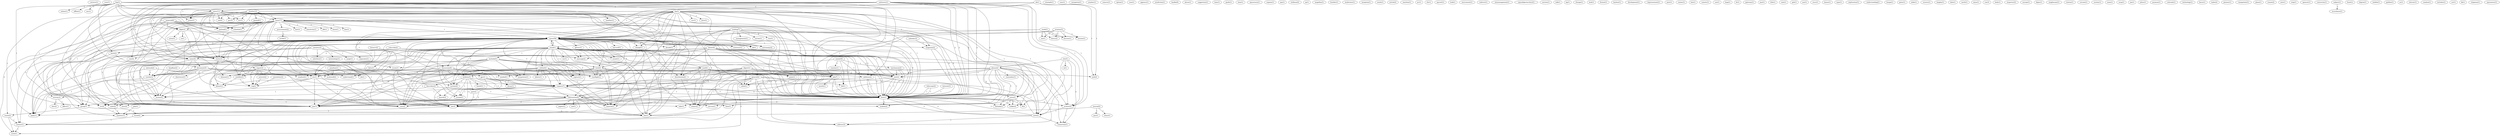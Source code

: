digraph G {
  retrieve [ label="retrieve(1)" ];
  runs [ label="runs(1)" ];
  faq [ label="faq(3)" ];
  news [ label="news(11)" ];
  offline [ label="offline(1)" ];
  unc [ label="unc(1)" ];
  edu [ label="edu(7)" ];
  space [ label="space(58)" ];
  information [ label="information(9)" ];
  group [ label="group(7)" ];
  variety [ label="variety(3)" ];
  leech [ label="leech(2)" ];
  etc [ label="etc(1)" ];
  net [ label="net(3)" ];
  addition [ label="addition(2)" ];
  list [ label="list(2)" ];
  enfant [ label="enfant(1)" ];
  list [ label="list(21)" ];
  example [ label="example(1)" ];
  cary [ label="cary(1)" ];
  navigation [ label="navigation(1)" ];
  shuttle [ label="shuttle(12)" ];
  yee [ label="yee(2)" ];
  gov [ label="gov(5)" ];
  gandalf [ label="gandalf(1)" ];
  arc [ label="arc(1)" ];
  nasa [ label="nasa(17)" ];
  flight [ label="flight(3)" ];
  payload [ label="payload(1)" ];
  distribution [ label="distribution(2)" ];
  status [ label="status(3)" ];
  com [ label="com(4)" ];
  email [ label="email(11)" ];
  orbital [ label="orbital(2)" ];
  debris [ label="debris(1)" ];
  included [ label="included(1)" ];
  name [ label="name(4)" ];
  discussion [ label="discussion(4)" ];
  propulsion [ label="propulsion(1)" ];
  capture [ label="capture(1)" ];
  tech [ label="tech(4)" ];
  vac [ label="vac(1)" ];
  starflight [ label="starflight(1)" ];
  isunet [ label="isunet(1)" ];
  gps [ label="gps(1)" ];
  request [ label="request(7)" ];
  join [ label="join(7)" ];
  cmu [ label="cmu(2)" ];
  access [ label="access(5)" ];
  esseye [ label="esseye(1)" ];
  archive [ label="archive(3)" ];
  removal [ label="removal(1)" ];
  message [ label="message(2)" ];
  don [ label="don(1)" ];
  number [ label="number(1)" ];
  decay [ label="decay(1)" ];
  astro [ label="astro(3)" ];
  element [ label="element(1)" ];
  remove [ label="remove(1)" ];
  option [ label="option(1)" ];
  rose [ label="rose(1)" ];
  appears [ label="appears(1)" ];
  prediction [ label="prediction(1)" ];
  baalke [ label="baalke(6)" ];
  abuse [ label="abuse(1)" ];
  suggestion [ label="suggestion(1)" ];
  ham [ label="ham(1)" ];
  guide [ label="guide(1)" ];
  item [ label="item(1)" ];
  spacewarn [ label="spacewarn(1)" ];
  mail [ label="mail(4)" ];
  bulletin [ label="bulletin(3)" ];
  system [ label="system(4)" ];
  wrote [ label="wrote(1)" ];
  uk [ label="uk(1)" ];
  pub [ label="pub(2)" ];
  eugene [ label="eugene(1)" ];
  spx [ label="spx(1)" ];
  wollman [ label="wollman(2)" ];
  sp [ label="sp(1)" ];
  magellan [ label="magellan(1)" ];
  boulder [ label="boulder(1)" ];
  moderator [ label="moderator(1)" ];
  inception [ label="inception(1)" ];
  sends [ label="sends(1)" ];
  article [ label="article(2)" ];
  machine [ label="machine(1)" ];
  jsc [ label="jsc(1)" ];
  sfu [ label="sfu(1)" ];
  garrett [ label="garrett(1)" ];
  material [ label="material(6)" ];
  schedule [ label="schedule(1)" ];
  apply [ label="apply(1)" ];
  sedsnews [ label="sedsnews(1)" ];
  press [ label="press(1)" ];
  site [ label="site(3)" ];
  please [ label="please(2)" ];
  note [ label="note(1)" ];
  xi [ label="xi(1)" ];
  connection [ label="connection(1)" ];
  note [ label="note(2)" ];
  look [ label="look(1)" ];
  enviroment [ label="enviroment(1)" ];
  redirect [ label="redirect(1)" ];
  weather [ label="weather(1)" ];
  summary [ label="summary(1)" ];
  misc [ label="misc(2)" ];
  magazine [ label="magazine(2)" ];
  radio [ label="radio(2)" ];
  waste [ label="waste(2)" ];
  fraud [ label="fraud(2)" ];
  kd [ label="kd(1)" ];
  rec [ label="rec(2)" ];
  amateur [ label="amateur(1)" ];
  aviation [ label="aviation(3)" ];
  zoo [ label="zoo(1)" ];
  henry [ label="henry(2)" ];
  focuses [ label="focuses(1)" ];
  toronto [ label="toronto(1)" ];
  mailing [ label="mailing(7)" ];
  vice [ label="vice(1)" ];
  point [ label="point(1)" ];
  management [ label="management(1)" ];
  change [ label="change(1)" ];
  decade [ label="decade(1)" ];
  carries [ label="carries(1)" ];
  sent [ label="sent(2)" ];
  relays [ label="relays(2)" ];
  mismanagement [ label="mismanagement(1)" ];
  spacedigestarchive [ label="spacedigestarchive(1)" ];
  section [ label="section(1)" ];
  sedsnews [ label="sedsnews(1)" ];
  week [ label="week(3)" ];
  address [ label="address(3)" ];
  email [ label="email(1)" ];
  netnews [ label="netnews(3)" ];
  interface [ label="interface(1)" ];
  terminology [ label="terminology(1)" ];
  range [ label="range(1)" ];
  separates [ label="separates(1)" ];
  uk [ label="uk(1)" ];
  talk [ label="talk(1)" ];
  part [ label="part(2)" ];
  describes [ label="describes(2)" ];
  board [ label="board(1)" ];
  launch [ label="launch(3)" ];
  hg [ label="hg(1)" ];
  rbunge [ label="rbunge(1)" ];
  lack [ label="lack(1)" ];
  time [ label="time(1)" ];
  take [ label="take(1)" ];
  service [ label="service(1)" ];
  remember [ label="remember(1)" ];
  format [ label="format(1)" ];
  month [ label="month(1)" ];
  landsat [ label="landsat(1)" ];
  development [ label="development(1)" ];
  imprisonment [ label="imprisonment(1)" ];
  post [ label="post(1)" ];
  ftp [ label="ftp(5)" ];
  document [ label="document(3)" ];
  understand [ label="understand(1)" ];
  needed [ label="needed(1)" ];
  stanford [ label="stanford(1)" ];
  usr [ label="usr(1)" ];
  intro [ label="intro(1)" ];
  astronomy [ label="astronomy(2)" ];
  helsinki [ label="helsinki(1)" ];
  fi [ label="fi(2)" ];
  veikko [ label="veikko(2)" ];
  makela [ label="makela(2)" ];
  center [ label="center(1)" ];
  box [ label="box(1)" ];
  comets [ label="comets(1)" ];
  activity [ label="activity(3)" ];
  use [ label="use(1)" ];
  lang [ label="lang(1)" ];
  bt [ label="bt(1)" ];
  shortwave [ label="shortwave(1)" ];
  gateway [ label="gateway(1)" ];
  jost [ label="jost(1)" ];
  contact [ label="contact(1)" ];
  fact [ label="fact(1)" ];
  sensitivity [ label="sensitivity(1)" ];
  write [ label="write(1)" ];
  afit [ label="afit(1)" ];
  learn [ label="learn(1)" ];
  line [ label="line(1)" ];
  contact [ label="contact(1)" ];
  kelso [ label="kelso(1)" ];
  procurement [ label="procurement(2)" ];
  axion [ label="axion(1)" ];
  co [ label="co(1)" ];
  title [ label="title(1)" ];
  listserv [ label="listserv(2)" ];
  harvard [ label="harvard(1)" ];
  report [ label="report(3)" ];
  satellite [ label="satellite(3)" ];
  org [ label="org(2)" ];
  fidonet [ label="fidonet(1)" ];
  called [ label="called(1)" ];
  glennc [ label="glennc(1)" ];
  mcdowell [ label="mcdowell(2)" ];
  cfa [ label="cfa(1)" ];
  cate [ label="cate(1)" ];
  qub [ label="qub(1)" ];
  asa [ label="asa(1)" ];
  expect [ label="expect(1)" ];
  see [ label="see(1)" ];
  cisco [ label="cisco(1)" ];
  oler [ label="oler(2)" ];
  effect [ label="effect(1)" ];
  bitnet [ label="bitnet(4)" ];
  general [ label="general(2)" ];
  fall [ label="fall(1)" ];
  hanse [ label="hanse(1)" ];
  type [ label="type(1)" ];
  exploration [ label="exploration(1)" ];
  talk [ label="talk(1)" ];
  understanding [ label="understanding(1)" ];
  bunge [ label="bunge(1)" ];
  peter [ label="peter(1)" ];
  mike [ label="mike(1)" ];
  receive [ label="receive(1)" ];
  langley [ label="langley(1)" ];
  date [ label="date(1)" ];
  earth [ label="earth(1)" ];
  journal [ label="journal(2)" ];
  gsu [ label="gsu(1)" ];
  chara [ label="chara(1)" ];
  network [ label="network(2)" ];
  miya [ label="miya(1)" ];
  ron [ label="ron(3)" ];
  body [ label="body(1)" ];
  inspector [ label="inspector(2)" ];
  subscribe [ label="subscribe(2)" ];
  europe [ label="europe(1)" ];
  usenet [ label="usenet(6)" ];
  mechanism [ label="mechanism(2)" ];
  reaches [ label="reaches(1)" ];
  headline [ label="headline(2)" ];
  digex [ label="digex(1)" ];
  newsletter [ label="newsletter(2)" ];
  magliacane [ label="magliacane(1)" ];
  calendar [ label="calendar(3)" ];
  station [ label="station(1)" ];
  version [ label="version(1)" ];
  society [ label="society(1)" ];
  digest [ label="digest(1)" ];
  telescope [ label="telescope(2)" ];
  none [ label="none(1)" ];
  uucp [ label="uucp(1)" ];
  jon [ label="jon(1)" ];
  julius [ label="julius(1)" ];
  purpose [ label="purpose(1)" ];
  activist [ label="activist(2)" ];
  colorado [ label="colorado(1)" ];
  technology [ label="technology(1)" ];
  barry [ label="barry(1)" ];
  index [ label="index(2)" ];
  pioneer [ label="pioneer(1)" ];
  renegotiate [ label="renegotiate(1)" ];
  plaza [ label="plaza(1)" ];
  ronnie [ label="ronnie(2)" ];
  sets [ label="sets(1)" ];
  jonathan [ label="jonathan(1)" ];
  step [ label="step(1)" ];
  spencer [ label="spencer(1)" ];
  university [ label="university(1)" ];
  internet [ label="internet(3)" ];
  subject [ label="subject(1)" ];
  accordance [ label="accordance(1)" ];
  funet [ label="funet(1)" ];
  degree [ label="degree(1)" ];
  hubble [ label="hubble(1)" ];
  gailileo [ label="gailileo(1)" ];
  ac [ label="ac(1)" ];
  sherzer [ label="sherzer(1)" ];
  sedsnews [ label="sedsnews(1)" ];
  readme [ label="readme(1)" ];
  includes [ label="includes(1)" ];
  act [ label="act(1)" ];
  kb [ label="kb(1)" ];
  chapman [ label="chapman(1)" ];
  john [ label="john(1)" ];
  spacenews [ label="spacenews(1)" ];
  inside [ label="inside(1)" ];
  faq -> news [ label="1" ];
  faq -> offline [ label="1" ];
  faq -> unc [ label="1" ];
  faq -> edu [ label="1" ];
  faq -> space [ label="1" ];
  faq -> information [ label="1" ];
  faq -> group [ label="1" ];
  faq -> variety [ label="1" ];
  faq -> leech [ label="1" ];
  faq -> etc [ label="1" ];
  faq -> net [ label="1" ];
  faq -> addition [ label="1" ];
  faq -> list [ label="1" ];
  faq -> enfant [ label="1" ];
  faq -> list [ label="1" ];
  shuttle -> yee [ label="1" ];
  shuttle -> gov [ label="1" ];
  shuttle -> gandalf [ label="1" ];
  shuttle -> arc [ label="1" ];
  shuttle -> nasa [ label="1" ];
  shuttle -> flight [ label="2" ];
  shuttle -> payload [ label="2" ];
  shuttle -> distribution [ label="2" ];
  shuttle -> status [ label="3" ];
  shuttle -> com [ label="1" ];
  shuttle -> list [ label="2" ];
  shuttle -> list [ label="2" ];
  email -> orbital [ label="1" ];
  email -> debris [ label="1" ];
  email -> included [ label="1" ];
  email -> edu [ label="3" ];
  email -> name [ label="2" ];
  email -> space [ label="2" ];
  email -> discussion [ label="1" ];
  email -> propulsion [ label="1" ];
  email -> com [ label="2" ];
  email -> capture [ label="1" ];
  email -> tech [ label="1" ];
  email -> etc [ label="1" ];
  email -> vac [ label="1" ];
  email -> starflight [ label="1" ];
  email -> isunet [ label="1" ];
  email -> list [ label="4" ];
  email -> gps [ label="1" ];
  email -> request [ label="5" ];
  email -> join [ label="6" ];
  email -> cmu [ label="2" ];
  email -> access [ label="1" ];
  email -> esseye [ label="1" ];
  email -> archive [ label="2" ];
  email -> removal [ label="1" ];
  email -> message [ label="1" ];
  email -> list [ label="4" ];
  email -> don [ label="1" ];
  orbital -> debris [ label="1" ];
  orbital -> edu [ label="1" ];
  orbital -> decay [ label="1" ];
  orbital -> information [ label="1" ];
  orbital -> astro [ label="1" ];
  orbital -> etc [ label="1" ];
  orbital -> request [ label="1" ];
  orbital -> join [ label="1" ];
  orbital -> cmu [ label="1" ];
  orbital -> element [ label="2" ];
  orbital -> removal [ label="1" ];
  included -> mail [ label="1" ];
  included -> bulletin [ label="1" ];
  included -> edu [ label="1" ];
  included -> propulsion [ label="1" ];
  included -> capture [ label="1" ];
  included -> system [ label="1" ];
  included -> etc [ label="1" ];
  included -> starflight [ label="1" ];
  included -> request [ label="1" ];
  included -> join [ label="1" ];
  included -> cmu [ label="1" ];
  included -> wrote [ label="1" ];
  included -> removal [ label="1" ];
  uk -> news [ label="1" ];
  uk -> space [ label="1" ];
  uk -> pub [ label="1" ];
  material -> flight [ label="1" ];
  material -> space [ label="2" ];
  material -> payload [ label="1" ];
  material -> group [ label="1" ];
  material -> status [ label="1" ];
  material -> schedule [ label="1" ];
  material -> apply [ label="1" ];
  sedsnews -> news [ label="1" ];
  sedsnews -> press [ label="1" ];
  sedsnews -> name [ label="1" ];
  sedsnews -> status [ label="1" ];
  sedsnews -> list [ label="2" ];
  sedsnews -> join [ label="1" ];
  sedsnews -> archive [ label="1" ];
  sedsnews -> list [ label="2" ];
  site -> please [ label="2" ];
  site -> note [ label="2" ];
  site -> xi [ label="1" ];
  site -> connection [ label="2" ];
  site -> note [ label="2" ];
  news -> press [ label="1" ];
  news -> yee [ label="1" ];
  news -> weather [ label="1" ];
  news -> gov [ label="1" ];
  news -> arc [ label="1" ];
  news -> nasa [ label="1" ];
  news -> flight [ label="1" ];
  news -> information [ label="1" ];
  news -> payload [ label="1" ];
  news -> group [ label="2" ];
  news -> status [ label="2" ];
  news -> summary [ label="1" ];
  news -> schedule [ label="1" ];
  news -> misc [ label="1" ];
  news -> variety [ label="1" ];
  news -> magazine [ label="1" ];
  news -> radio [ label="1" ];
  news -> waste [ label="1" ];
  news -> fraud [ label="1" ];
  news -> kd [ label="1" ];
  news -> rec [ label="1" ];
  news -> amateur [ label="1" ];
  aviation -> edu [ label="1" ];
  aviation -> space [ label="2" ];
  aviation -> zoo [ label="1" ];
  aviation -> henry [ label="1" ];
  aviation -> focuses [ label="1" ];
  aviation -> toronto [ label="1" ];
  mailing -> vice [ label="2" ];
  mailing -> point [ label="1" ];
  mailing -> management [ label="1" ];
  mailing -> space [ label="1" ];
  mailing -> distribution [ label="1" ];
  mailing -> change [ label="1" ];
  mailing -> decade [ label="1" ];
  mailing -> carries [ label="1" ];
  mailing -> sent [ label="1" ];
  mailing -> list [ label="4" ];
  mailing -> relays [ label="1" ];
  mailing -> list [ label="4" ];
  sedsnews -> press [ label="1" ];
  sedsnews -> name [ label="1" ];
  sedsnews -> status [ label="1" ];
  sedsnews -> list [ label="2" ];
  sedsnews -> join [ label="1" ];
  sedsnews -> archive [ label="1" ];
  sedsnews -> list [ label="2" ];
  week -> edu [ label="1" ];
  week -> space [ label="1" ];
  week -> zoo [ label="1" ];
  week -> henry [ label="1" ];
  week -> focuses [ label="1" ];
  week -> toronto [ label="1" ];
  mail -> bulletin [ label="1" ];
  mail -> point [ label="1" ];
  mail -> distribution [ label="1" ];
  mail -> address [ label="1" ];
  mail -> sent [ label="2" ];
  mail -> list [ label="2" ];
  mail -> request [ label="1" ];
  mail -> email [ label="1" ];
  mail -> relays [ label="1" ];
  mail -> list [ label="2" ];
  netnews -> interface [ label="1" ];
  netnews -> name [ label="1" ];
  netnews -> terminology [ label="1" ];
  netnews -> group [ label="1" ];
  netnews -> range [ label="1" ];
  netnews -> access [ label="1" ];
  netnews -> separates [ label="1" ];
  uk -> space [ label="1" ];
  uk -> pub [ label="1" ];
  bulletin -> decay [ label="1" ];
  bulletin -> part [ label="1" ];
  bulletin -> describes [ label="1" ];
  bulletin -> information [ label="1" ];
  bulletin -> board [ label="1" ];
  bulletin -> launch [ label="1" ];
  bulletin -> system [ label="1" ];
  bulletin -> net [ label="1" ];
  please -> note [ label="1" ];
  please -> information [ label="1" ];
  please -> time [ label="1" ];
  please -> address [ label="2" ];
  please -> take [ label="1" ];
  please -> sent [ label="1" ];
  please -> service [ label="1" ];
  please -> net [ label="1" ];
  please -> list [ label="2" ];
  please -> request [ label="2" ];
  please -> remember [ label="1" ];
  please -> connection [ label="1" ];
  please -> note [ label="1" ];
  please -> list [ label="2" ];
  please -> don [ label="1" ];
  note -> address [ label="1" ];
  note -> list [ label="2" ];
  note -> request [ label="1" ];
  note -> connection [ label="1" ];
  note -> list [ label="2" ];
  edu -> month [ label="1" ];
  edu -> list [ label="1" ];
  edu -> join [ label="2" ];
  edu -> list [ label="1" ];
  ftp -> document [ label="1" ];
  ftp -> nasa [ label="1" ];
  ftp -> space [ label="2" ];
  ftp -> understand [ label="1" ];
  ftp -> needed [ label="1" ];
  ftp -> astro [ label="1" ];
  ftp -> stanford [ label="1" ];
  ftp -> tech [ label="1" ];
  ftp -> usr [ label="1" ];
  ftp -> intro [ label="1" ];
  ftp -> astronomy [ label="1" ];
  ftp -> list [ label="1" ];
  ftp -> request [ label="1" ];
  ftp -> helsinki [ label="1" ];
  ftp -> email [ label="1" ];
  ftp -> fi [ label="1" ];
  ftp -> veikko [ label="1" ];
  ftp -> cmu [ label="1" ];
  ftp -> access [ label="1" ];
  ftp -> makela [ label="1" ];
  ftp -> list [ label="1" ];
  ftp -> don [ label="1" ];
  part -> net [ label="1" ];
  describes -> space [ label="1" ];
  describes -> information [ label="1" ];
  describes -> activity [ label="1" ];
  describes -> launch [ label="1" ];
  name -> document [ label="1" ];
  name -> space [ label="1" ];
  name -> variety [ label="1" ];
  name -> net [ label="1" ];
  name -> apply [ label="1" ];
  name -> join [ label="1" ];
  document -> shortwave [ label="1" ];
  document -> understand [ label="1" ];
  document -> needed [ label="1" ];
  document -> stanford [ label="1" ];
  document -> misc [ label="1" ];
  document -> variety [ label="1" ];
  document -> radio [ label="1" ];
  document -> apply [ label="1" ];
  document -> rec [ label="1" ];
  document -> pub [ label="1" ];
  nasa -> flight [ label="3" ];
  nasa -> space [ label="1" ];
  nasa -> payload [ label="3" ];
  nasa -> activity [ label="1" ];
  nasa -> status [ label="3" ];
  nasa -> schedule [ label="3" ];
  nasa -> variety [ label="3" ];
  nasa -> contact [ label="3" ];
  nasa -> fact [ label="1" ];
  nasa -> system [ label="1" ];
  nasa -> sensitivity [ label="1" ];
  nasa -> sent [ label="1" ];
  nasa -> write [ label="2" ];
  nasa -> afit [ label="1" ];
  nasa -> list [ label="1" ];
  nasa -> learn [ label="1" ];
  nasa -> line [ label="1" ];
  nasa -> contact [ label="3" ];
  nasa -> access [ label="1" ];
  nasa -> wrote [ label="1" ];
  nasa -> kelso [ label="1" ];
  nasa -> element [ label="1" ];
  nasa -> list [ label="1" ];
  nasa -> procurement [ label="1" ];
  flight -> space [ label="2" ];
  flight -> status [ label="1" ];
  flight -> axion [ label="2" ];
  flight -> co [ label="2" ];
  listserv -> join [ label="1" ];
  listserv -> message [ label="1" ];
  space -> information [ label="1" ];
  space -> group [ label="1" ];
  space -> distribution [ label="1" ];
  space -> discussion [ label="1" ];
  space -> status [ label="1" ];
  space -> summary [ label="1" ];
  space -> astro [ label="1" ];
  space -> propulsion [ label="3" ];
  space -> address [ label="1" ];
  space -> capture [ label="3" ];
  space -> change [ label="2" ];
  space -> decade [ label="2" ];
  space -> misc [ label="1" ];
  space -> harvard [ label="1" ];
  space -> tech [ label="2" ];
  space -> report [ label="2" ];
  space -> variety [ label="1" ];
  space -> magazine [ label="1" ];
  space -> leech [ label="1" ];
  space -> etc [ label="4" ];
  space -> radio [ label="1" ];
  space -> sent [ label="1" ];
  space -> starflight [ label="3" ];
  space -> net [ label="1" ];
  space -> satellite [ label="1" ];
  space -> isunet [ label="1" ];
  space -> astronomy [ label="1" ];
  space -> org [ label="2" ];
  space -> fidonet [ label="1" ];
  space -> called [ label="5" ];
  space -> list [ label="6" ];
  space -> request [ label="7" ];
  space -> apply [ label="1" ];
  space -> join [ label="4" ];
  space -> email [ label="2" ];
  space -> kd [ label="1" ];
  space -> cmu [ label="3" ];
  space -> rec [ label="1" ];
  space -> access [ label="2" ];
  space -> relays [ label="1" ];
  space -> glennc [ label="1" ];
  space -> mcdowell [ label="1" ];
  space -> removal [ label="3" ];
  space -> list [ label="6" ];
  space -> don [ label="2" ];
  space -> amateur [ label="1" ];
  space -> cfa [ label="1" ];
  information -> group [ label="2" ];
  information -> time [ label="1" ];
  information -> misc [ label="1" ];
  information -> take [ label="1" ];
  information -> radio [ label="1" ];
  information -> service [ label="1" ];
  information -> net [ label="3" ];
  information -> expect [ label="1" ];
  information -> rec [ label="1" ];
  information -> don [ label="1" ];
  information -> see [ label="1" ];
  information -> amateur [ label="1" ];
  activity -> oler [ label="1" ];
  activity -> effect [ label="1" ];
  group -> waste [ label="1" ];
  group -> fraud [ label="1" ];
  distribution -> relays [ label="1" ];
  discussion -> propulsion [ label="2" ];
  discussion -> capture [ label="2" ];
  discussion -> system [ label="1" ];
  discussion -> etc [ label="2" ];
  discussion -> starflight [ label="2" ];
  discussion -> satellite [ label="1" ];
  discussion -> request [ label="2" ];
  discussion -> join [ label="2" ];
  discussion -> cmu [ label="2" ];
  discussion -> removal [ label="2" ];
  bitnet -> status [ label="1" ];
  bitnet -> general [ label="2" ];
  bitnet -> fall [ label="1" ];
  bitnet -> net [ label="1" ];
  bitnet -> addition [ label="1" ];
  bitnet -> called [ label="1" ];
  bitnet -> list [ label="2" ];
  bitnet -> join [ label="1" ];
  bitnet -> message [ label="1" ];
  bitnet -> list [ label="2" ];
  status -> report [ label="1" ];
  status -> etc [ label="1" ];
  status -> satellite [ label="1" ];
  status -> org [ label="1" ];
  status -> fidonet [ label="1" ];
  astro -> helsinki [ label="1" ];
  astro -> fi [ label="1" ];
  astro -> veikko [ label="1" ];
  astro -> makela [ label="1" ];
  com -> join [ label="2" ];
  journal -> gsu [ label="1" ];
  journal -> chara [ label="1" ];
  journal -> don [ label="1" ];
  network -> variety [ label="1" ];
  network -> net [ label="1" ];
  network -> apply [ label="1" ];
  general -> fall [ label="1" ];
  general -> contact [ label="2" ];
  general -> net [ label="1" ];
  general -> write [ label="2" ];
  general -> called [ label="1" ];
  general -> list [ label="1" ];
  general -> request [ label="1" ];
  general -> contact [ label="2" ];
  general -> note [ label="1" ];
  general -> list [ label="1" ];
  subscribe -> join [ label="2" ];
  subscribe -> message [ label="1" ];
  usenet -> fall [ label="1" ];
  usenet -> mechanism [ label="1" ];
  usenet -> reaches [ label="1" ];
  usenet -> sent [ label="1" ];
  usenet -> net [ label="1" ];
  tech -> etc [ label="2" ];
  tech -> starflight [ label="2" ];
  tech -> list [ label="2" ];
  tech -> join [ label="2" ];
  tech -> cmu [ label="2" ];
  tech -> access [ label="2" ];
  tech -> removal [ label="2" ];
  tech -> list [ label="2" ];
  tech -> don [ label="2" ];
  headline -> variety [ label="1" ];
  report -> etc [ label="1" ];
  report -> satellite [ label="1" ];
  report -> org [ label="1" ];
  report -> fidonet [ label="1" ];
  report -> mcdowell [ label="1" ];
  report -> cfa [ label="1" ];
  mechanism -> sent [ label="1" ];
  mechanism -> list [ label="1" ];
  mechanism -> relays [ label="1" ];
  mechanism -> list [ label="1" ];
  variety -> net [ label="1" ];
  variety -> apply [ label="1" ];
  newsletter -> org [ label="1" ];
  contact -> write [ label="1" ];
  calendar -> magazine [ label="1" ];
  magazine -> list [ label="1" ];
  magazine -> list [ label="1" ];
  digest -> system [ label="1" ];
  digest -> sent [ label="1" ];
  digest -> addition [ label="1" ];
  digest -> satellite [ label="1" ];
  digest -> called [ label="1" ];
  digest -> list [ label="3" ];
  digest -> request [ label="1" ];
  digest -> relays [ label="1" ];
  digest -> list [ label="3" ];
  system -> net [ label="1" ];
  telescope -> list [ label="1" ];
  telescope -> list [ label="1" ];
  leech -> net [ label="1" ];
  leech -> apply [ label="1" ];
  etc -> org [ label="1" ];
  etc -> fidonet [ label="1" ];
  etc -> request [ label="1" ];
  etc -> join [ label="1" ];
  etc -> cmu [ label="1" ];
  radio -> amateur [ label="1" ];
  sent -> list [ label="1" ];
  sent -> request [ label="1" ];
  sent -> email [ label="2" ];
  sent -> relays [ label="1" ];
  sent -> list [ label="1" ];
  waste -> write [ label="1" ];
  waste -> contact [ label="1" ];
  activist -> org [ label="1" ];
  net -> apply [ label="1" ];
  net -> don [ label="1" ];
  addition -> called [ label="1" ];
  addition -> list [ label="1" ];
  addition -> list [ label="1" ];
  satellite -> org [ label="1" ];
  satellite -> fidonet [ label="1" ];
  fraud -> contact [ label="1" ];
  jonathan -> mcdowell [ label="1" ];
  jonathan -> cfa [ label="1" ];
  list -> request [ label="3" ];
  list -> join [ label="1" ];
  list -> helsinki [ label="1" ];
  list -> fi [ label="1" ];
  list -> veikko [ label="1" ];
  list -> cmu [ label="1" ];
  list -> archive [ label="2" ];
  list -> relays [ label="2" ];
  list -> makela [ label="1" ];
  list -> removal [ label="1" ];
  gps -> request [ label="1" ];
  gps -> join [ label="1" ];
  gps -> esseye [ label="1" ];
  gps -> list [ label="1" ];
  request -> join [ label="3" ];
  request -> cmu [ label="1" ];
  request -> access [ label="1" ];
  request -> esseye [ label="1" ];
  request -> list [ label="1" ];
  request -> don [ label="1" ];
  internet -> list [ label="1" ];
  subject -> accordance [ label="1" ];
  join -> list [ label="1" ];
  email -> cmu [ label="2" ];
  email -> access [ label="1" ];
  email -> esseye [ label="1" ];
  email -> archive [ label="2" ];
  email -> removal [ label="1" ];
  email -> message [ label="1" ];
  email -> list [ label="4" ];
  email -> don [ label="1" ];
  sedsnews -> archive [ label="1" ];
  sedsnews -> list [ label="2" ];
  rec -> amateur [ label="1" ];
  archive -> connection [ label="1" ];
  archive -> note [ label="1" ];
  kelso -> element [ label="1" ];
  kelso -> list [ label="1" ];
  note -> list [ label="2" ];
  john -> amateur [ label="1" ];
  procurement -> inside [ label="1" ];
}
